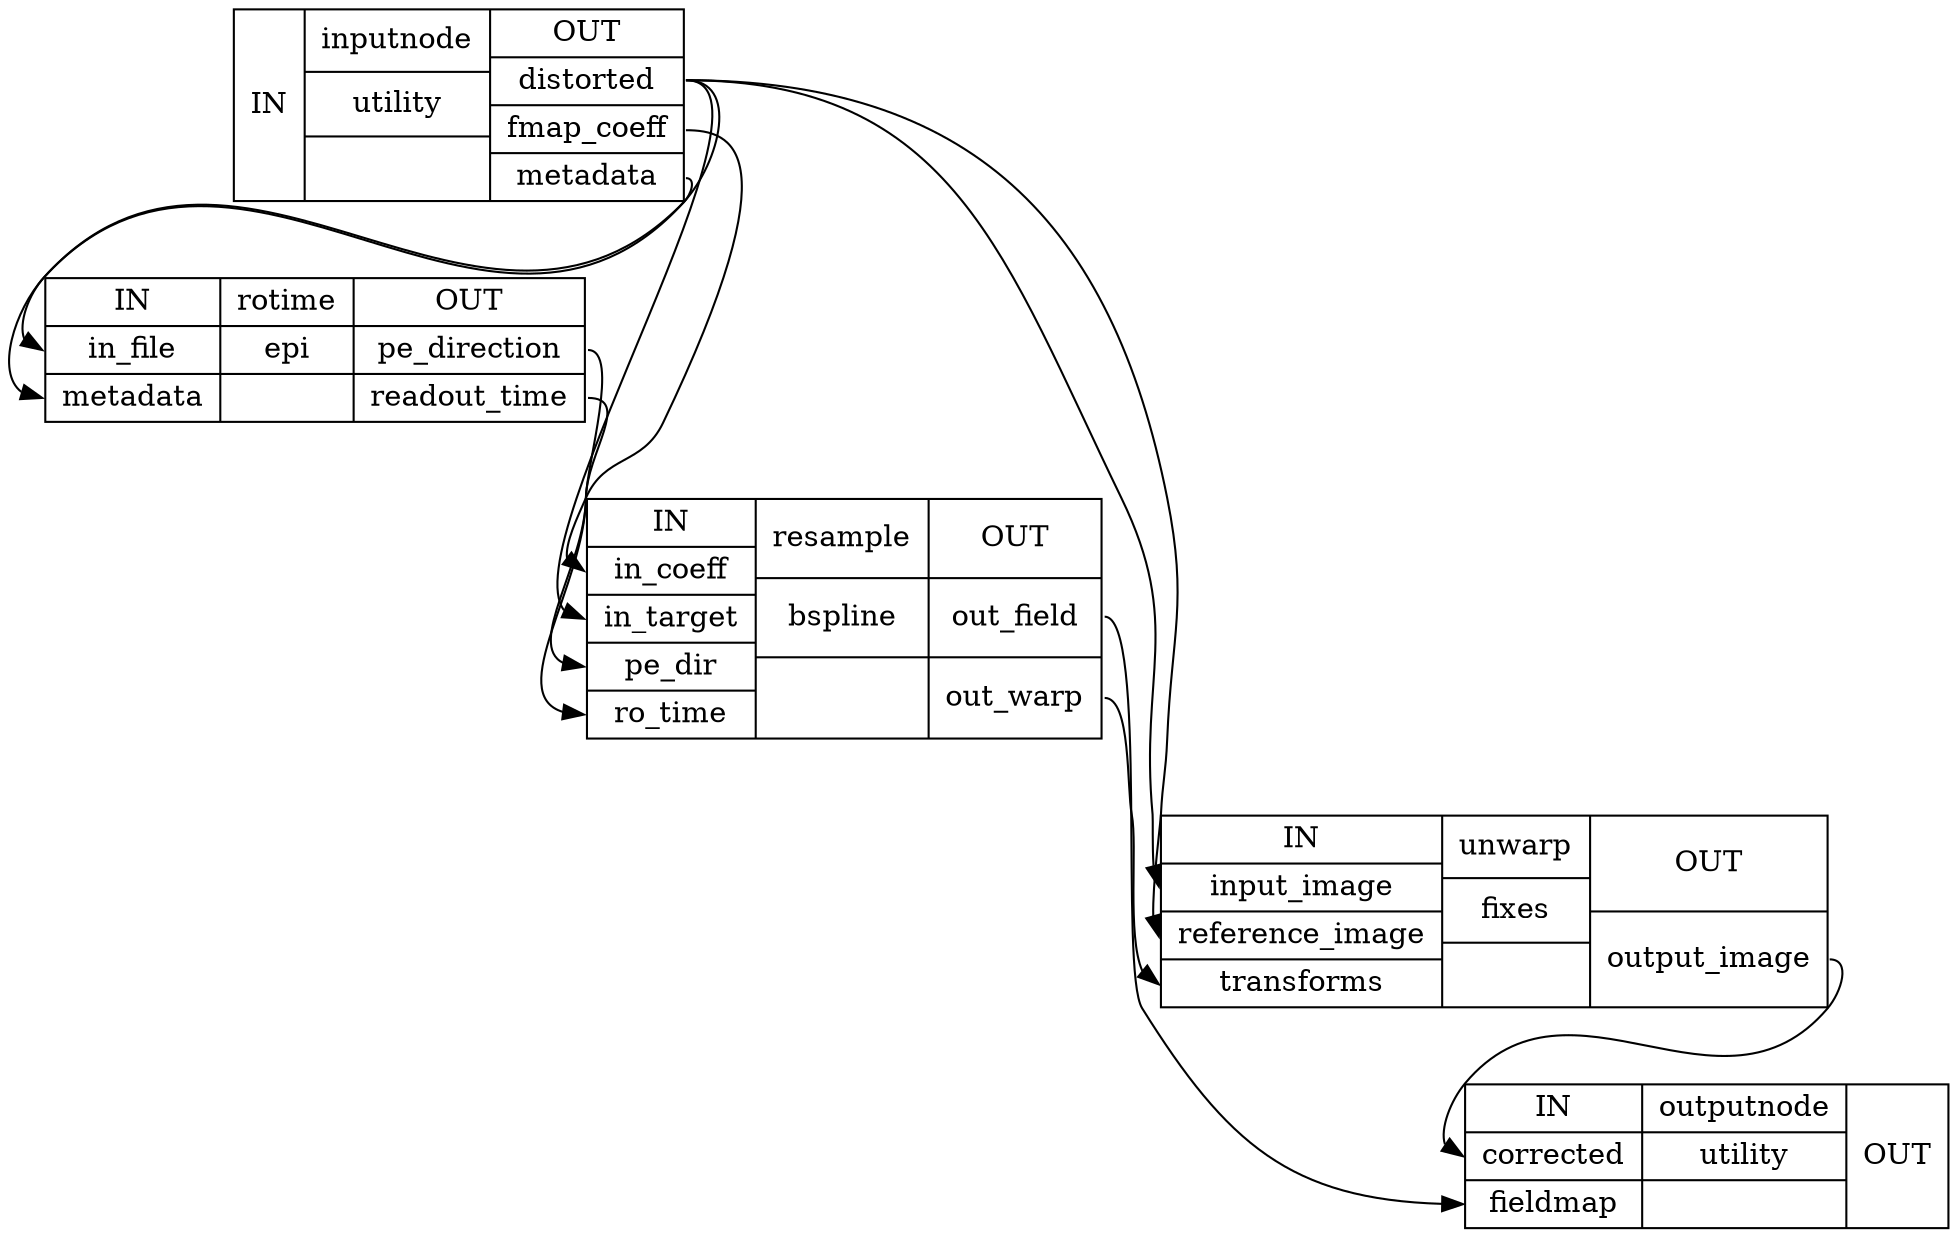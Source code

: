 digraph structs {
node [shape=record];
unwarp_wfinputnode [label="{IN}|{ inputnode | utility |  }|{OUT|<outdistorted> distorted|<outfmapcoeff> fmap_coeff|<outmetadata> metadata}"];
unwarp_wfrotime [label="{IN|<ininfile> in_file|<inmetadata> metadata}|{ rotime | epi |  }|{OUT|<outpedirection> pe_direction|<outreadouttime> readout_time}"];
unwarp_wfresample [label="{IN|<inincoeff> in_coeff|<inintarget> in_target|<inpedir> pe_dir|<inrotime> ro_time}|{ resample | bspline |  }|{OUT|<outoutfield> out_field|<outoutwarp> out_warp}"];
unwarp_wfunwarp [label="{IN|<ininputimage> input_image|<inreferenceimage> reference_image|<intransforms> transforms}|{ unwarp | fixes |  }|{OUT|<outoutputimage> output_image}"];
unwarp_wfoutputnode [label="{IN|<incorrected> corrected|<infieldmap> fieldmap}|{ outputnode | utility |  }|{OUT}"];
unwarp_wfinputnode:outdistorted:e -> unwarp_wfresample:inintarget:w;
unwarp_wfinputnode:outdistorted:e -> unwarp_wfrotime:ininfile:w;
unwarp_wfinputnode:outdistorted:e -> unwarp_wfunwarp:ininputimage:w;
unwarp_wfinputnode:outdistorted:e -> unwarp_wfunwarp:inreferenceimage:w;
unwarp_wfinputnode:outfmapcoeff:e -> unwarp_wfresample:inincoeff:w;
unwarp_wfinputnode:outmetadata:e -> unwarp_wfrotime:inmetadata:w;
unwarp_wfresample:outoutfield:e -> unwarp_wfoutputnode:infieldmap:w;
unwarp_wfresample:outoutwarp:e -> unwarp_wfunwarp:intransforms:w;
unwarp_wfrotime:outpedirection:e -> unwarp_wfresample:inpedir:w;
unwarp_wfrotime:outreadouttime:e -> unwarp_wfresample:inrotime:w;
unwarp_wfunwarp:outoutputimage:e -> unwarp_wfoutputnode:incorrected:w;
}